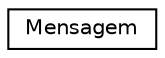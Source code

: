 digraph "Graphical Class Hierarchy"
{
 // LATEX_PDF_SIZE
  edge [fontname="Helvetica",fontsize="10",labelfontname="Helvetica",labelfontsize="10"];
  node [fontname="Helvetica",fontsize="10",shape=record];
  rankdir="LR";
  Node0 [label="Mensagem",height=0.2,width=0.4,color="black", fillcolor="white", style="filled",URL="$classMensagem.html",tooltip=" "];
}

